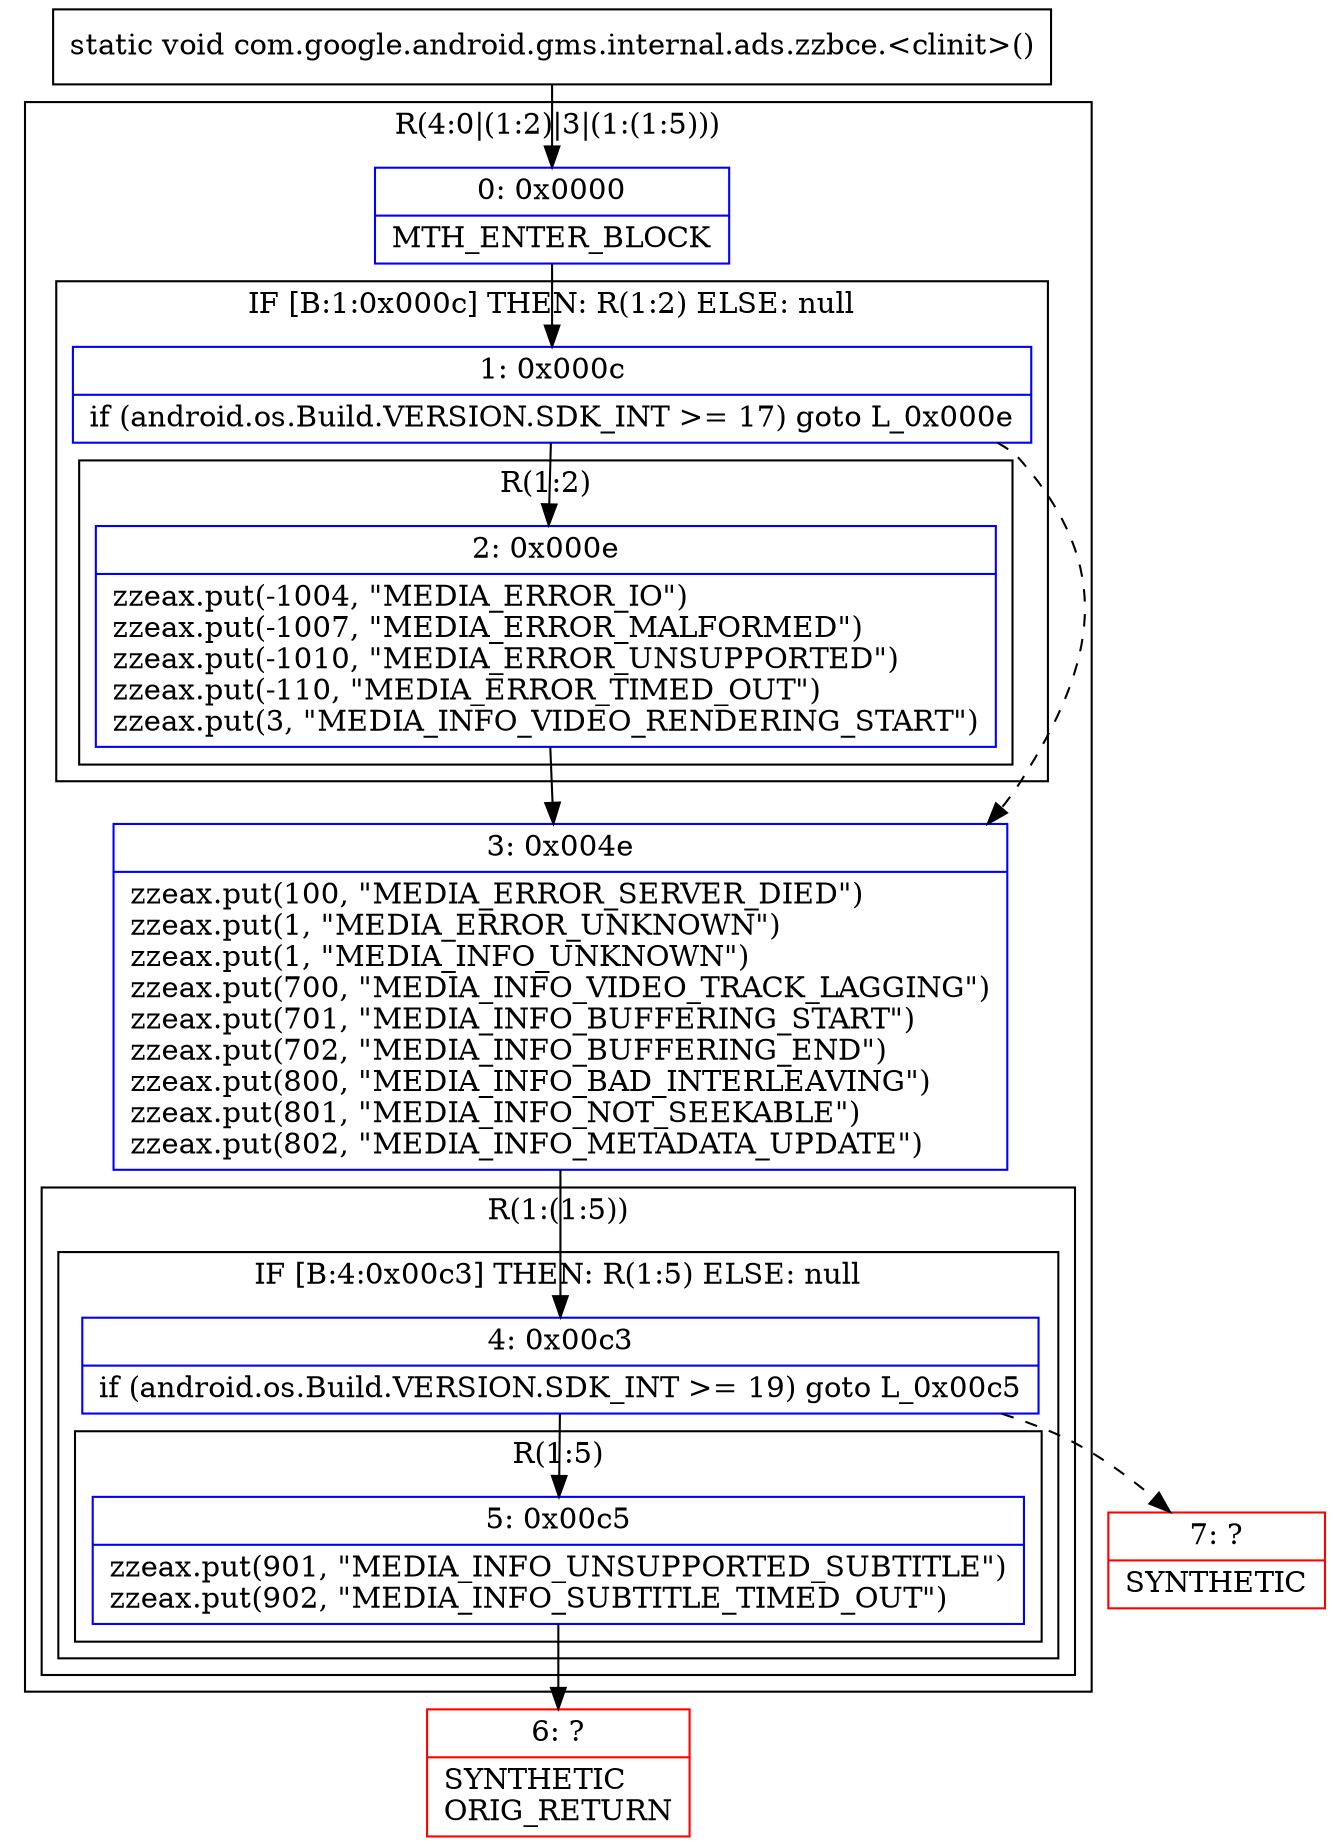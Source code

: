 digraph "CFG forcom.google.android.gms.internal.ads.zzbce.\<clinit\>()V" {
subgraph cluster_Region_904604354 {
label = "R(4:0|(1:2)|3|(1:(1:5)))";
node [shape=record,color=blue];
Node_0 [shape=record,label="{0\:\ 0x0000|MTH_ENTER_BLOCK\l}"];
subgraph cluster_IfRegion_1794172938 {
label = "IF [B:1:0x000c] THEN: R(1:2) ELSE: null";
node [shape=record,color=blue];
Node_1 [shape=record,label="{1\:\ 0x000c|if (android.os.Build.VERSION.SDK_INT \>= 17) goto L_0x000e\l}"];
subgraph cluster_Region_1658748332 {
label = "R(1:2)";
node [shape=record,color=blue];
Node_2 [shape=record,label="{2\:\ 0x000e|zzeax.put(\-1004, \"MEDIA_ERROR_IO\")\lzzeax.put(\-1007, \"MEDIA_ERROR_MALFORMED\")\lzzeax.put(\-1010, \"MEDIA_ERROR_UNSUPPORTED\")\lzzeax.put(\-110, \"MEDIA_ERROR_TIMED_OUT\")\lzzeax.put(3, \"MEDIA_INFO_VIDEO_RENDERING_START\")\l}"];
}
}
Node_3 [shape=record,label="{3\:\ 0x004e|zzeax.put(100, \"MEDIA_ERROR_SERVER_DIED\")\lzzeax.put(1, \"MEDIA_ERROR_UNKNOWN\")\lzzeax.put(1, \"MEDIA_INFO_UNKNOWN\")\lzzeax.put(700, \"MEDIA_INFO_VIDEO_TRACK_LAGGING\")\lzzeax.put(701, \"MEDIA_INFO_BUFFERING_START\")\lzzeax.put(702, \"MEDIA_INFO_BUFFERING_END\")\lzzeax.put(800, \"MEDIA_INFO_BAD_INTERLEAVING\")\lzzeax.put(801, \"MEDIA_INFO_NOT_SEEKABLE\")\lzzeax.put(802, \"MEDIA_INFO_METADATA_UPDATE\")\l}"];
subgraph cluster_Region_623671141 {
label = "R(1:(1:5))";
node [shape=record,color=blue];
subgraph cluster_IfRegion_1232987192 {
label = "IF [B:4:0x00c3] THEN: R(1:5) ELSE: null";
node [shape=record,color=blue];
Node_4 [shape=record,label="{4\:\ 0x00c3|if (android.os.Build.VERSION.SDK_INT \>= 19) goto L_0x00c5\l}"];
subgraph cluster_Region_606135717 {
label = "R(1:5)";
node [shape=record,color=blue];
Node_5 [shape=record,label="{5\:\ 0x00c5|zzeax.put(901, \"MEDIA_INFO_UNSUPPORTED_SUBTITLE\")\lzzeax.put(902, \"MEDIA_INFO_SUBTITLE_TIMED_OUT\")\l}"];
}
}
}
}
Node_6 [shape=record,color=red,label="{6\:\ ?|SYNTHETIC\lORIG_RETURN\l}"];
Node_7 [shape=record,color=red,label="{7\:\ ?|SYNTHETIC\l}"];
MethodNode[shape=record,label="{static void com.google.android.gms.internal.ads.zzbce.\<clinit\>() }"];
MethodNode -> Node_0;
Node_0 -> Node_1;
Node_1 -> Node_2;
Node_1 -> Node_3[style=dashed];
Node_2 -> Node_3;
Node_3 -> Node_4;
Node_4 -> Node_5;
Node_4 -> Node_7[style=dashed];
Node_5 -> Node_6;
}

